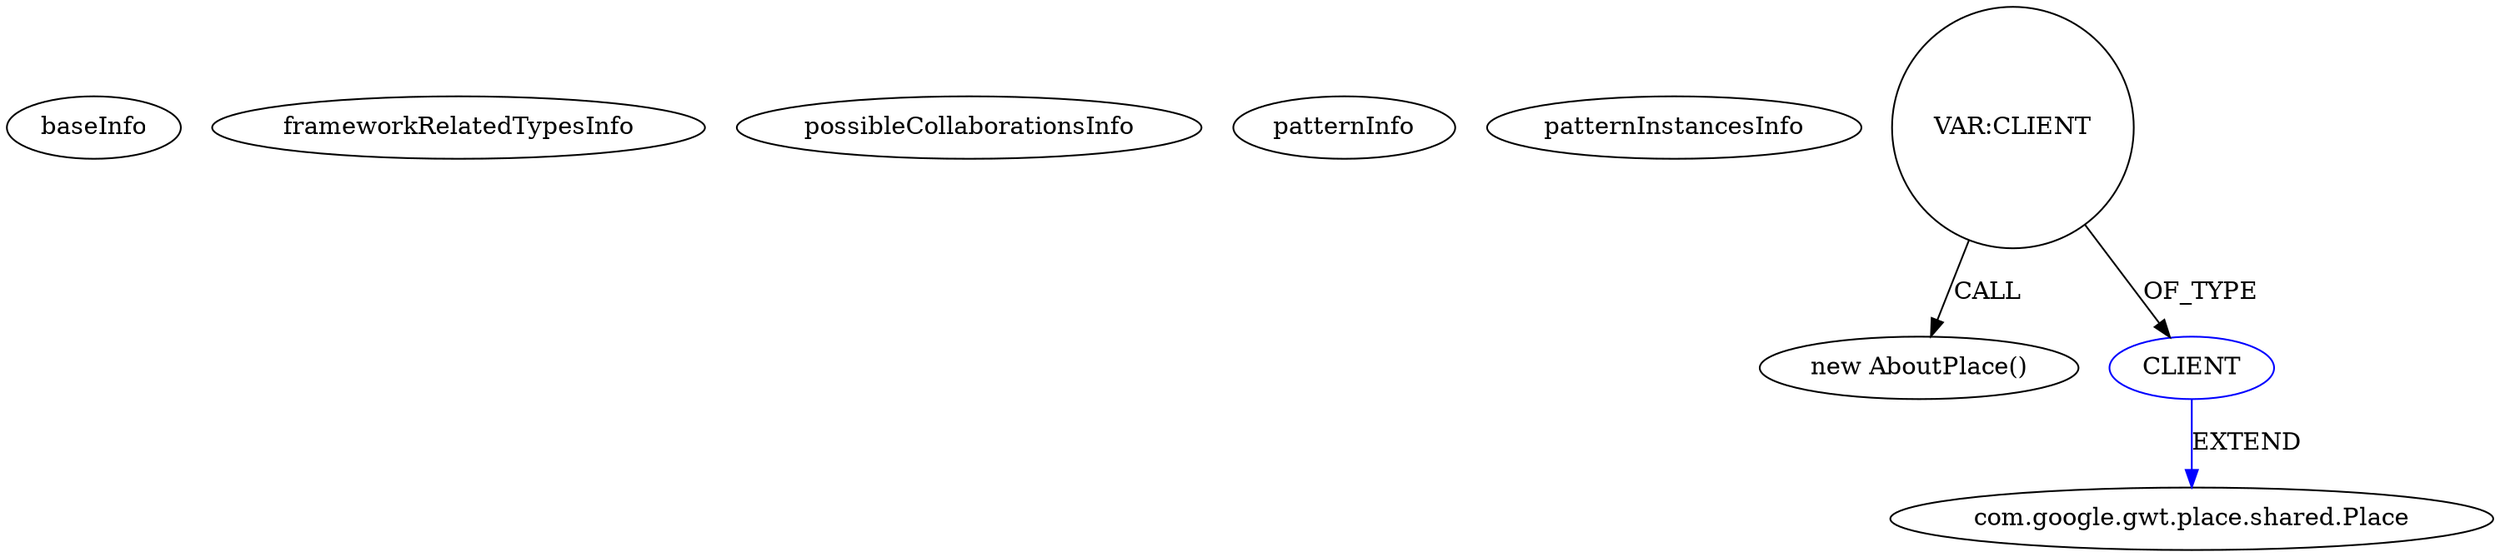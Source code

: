 digraph {
baseInfo[graphId=1846,category="pattern",isAnonymous=false,possibleRelation=false]
frameworkRelatedTypesInfo[]
possibleCollaborationsInfo[]
patternInfo[frequency=3.0,patternRootClient=null]
patternInstancesInfo[0="rjdkolb-jozijug_phonegapdemo~/rjdkolb-jozijug_phonegapdemo/jozijug_phonegapdemo-master/src/main/java/org/openrap/jozijug/mgwtphonegap/client/activities/AboutPlace.java~AboutPlaceTokenizer~4379",1="rjdkolb-jozijug_phonegapdemo~/rjdkolb-jozijug_phonegapdemo/jozijug_phonegapdemo-master/src/main/java/org/openrap/jozijug/mgwtphonegap/client/activities/ShowCaseListActivity.java~ShowCaseListActivity~4380",2="rjdkolb-jozijug_phonegapdemo~/rjdkolb-jozijug_phonegapdemo/jozijug_phonegapdemo-master/src/main/java/org/openrap/jozijug/mgwtphonegap/client/activities/ShowCaseListActivity.java~void start(com.google.gwt.user.client.ui.AcceptsOneWidget,com.google.web.bindery.event.shared.EventBus)~4382"]
34[label="new AboutPlace()",vertexType="CONSTRUCTOR_CALL",isFrameworkType=false]
35[label="VAR:CLIENT",vertexType="VARIABLE_EXPRESION",isFrameworkType=false,shape=circle]
36[label="CLIENT",vertexType="REFERENCE_CLIENT_CLASS_DECLARATION",isFrameworkType=false,color=blue]
24[label="com.google.gwt.place.shared.Place",vertexType="FRAMEWORK_CLASS_TYPE",isFrameworkType=false]
35->34[label="CALL"]
35->36[label="OF_TYPE"]
36->24[label="EXTEND",color=blue]
}
